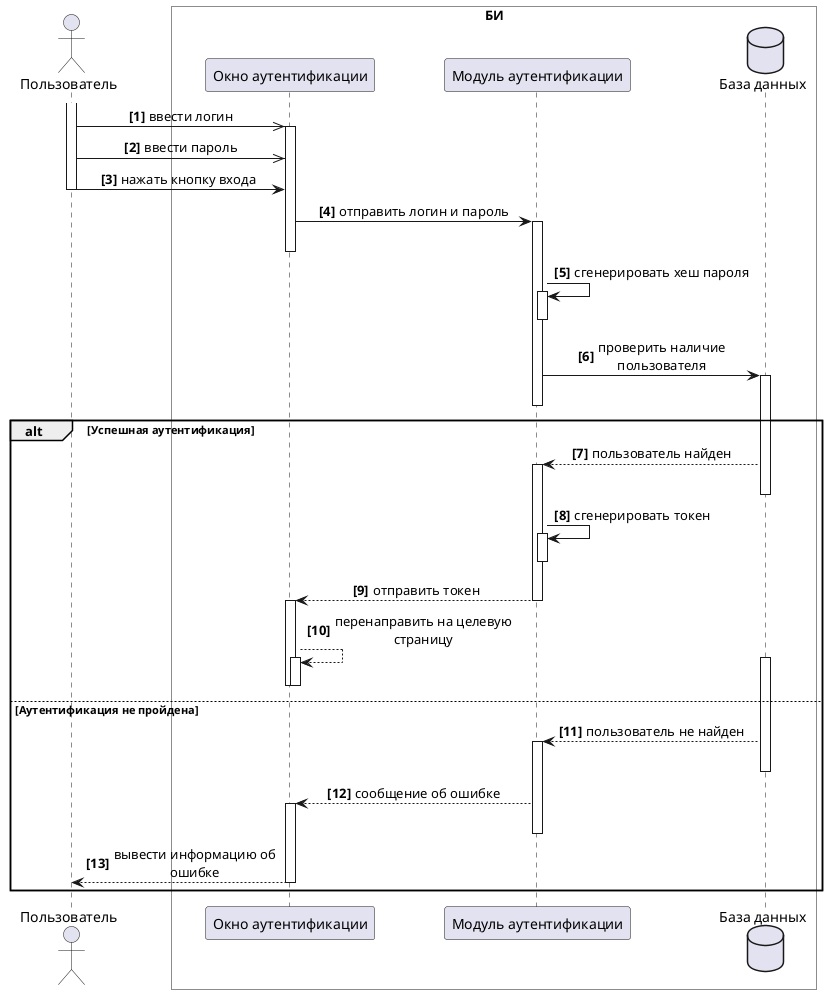 @startuml

'hide footbox
skinparam {
    MaxMessageSize 200
}
skinparam sequence{
    ParticipantPadding 30
    MessageAlign center
}
autonumber "<b>[0]"

actor "Пользователь" as user
box "БИ" #transparent
    participant "Окно аутентификации" as auth_f
    participant "Модуль аутентификации" as auth_s
    database "База данных" as db
    'participant "Приложение" as app
end box

user++
user ->> auth_f++: ввести логин
user ->> auth_f: ввести пароль
user -> auth_f: нажать кнопку входа
user--

auth_f -> auth_s++: отправить логин и пароль
auth_f--
auth_s -> auth_s++: сгенерировать хеш пароля
auth_s--
auth_s -> db++: проверить наличие пользователя
auth_s--
alt Успешная аутентификация
    
    db --> auth_s: пользователь найден
    auth_s++
    db--
    auth_s -> auth_s++: сгенерировать токен
    auth_s--
    auth_s --> auth_f: отправить токен
    auth_s--
    auth_f++
    auth_f --> auth_f++: перенаправить на целевую страницу
    auth_f--
    auth_f--
else Аутентификация не пройдена
    db++
    db --> auth_s++: пользователь не найден
    db--
    auth_s --> auth_f++: сообщение об ошибке
    auth_s--
    auth_f --> user: вывести информацию об ошибке
    
    auth_f--
end
@enduml